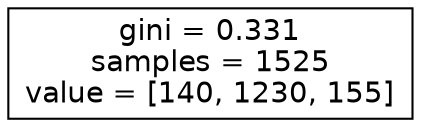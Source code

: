 digraph Tree {
node [shape=box, fontname="helvetica"] ;
edge [fontname="helvetica"] ;
0 [label="gini = 0.331\nsamples = 1525\nvalue = [140, 1230, 155]"] ;
}